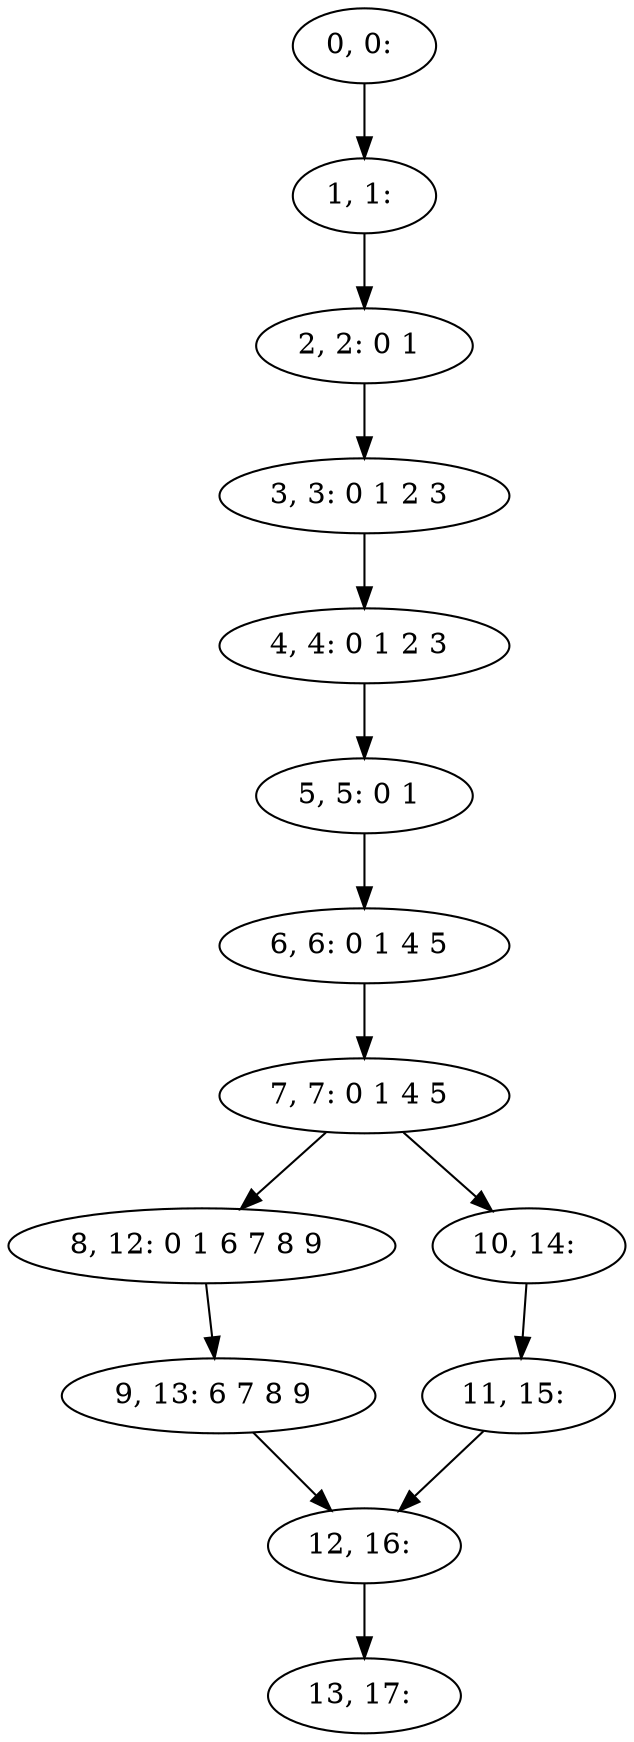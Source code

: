 digraph G {
0[label="0, 0: "];
1[label="1, 1: "];
2[label="2, 2: 0 1 "];
3[label="3, 3: 0 1 2 3 "];
4[label="4, 4: 0 1 2 3 "];
5[label="5, 5: 0 1 "];
6[label="6, 6: 0 1 4 5 "];
7[label="7, 7: 0 1 4 5 "];
8[label="8, 12: 0 1 6 7 8 9 "];
9[label="9, 13: 6 7 8 9 "];
10[label="10, 14: "];
11[label="11, 15: "];
12[label="12, 16: "];
13[label="13, 17: "];
0->1 ;
1->2 ;
2->3 ;
3->4 ;
4->5 ;
5->6 ;
6->7 ;
7->8 ;
7->10 ;
8->9 ;
9->12 ;
10->11 ;
11->12 ;
12->13 ;
}
